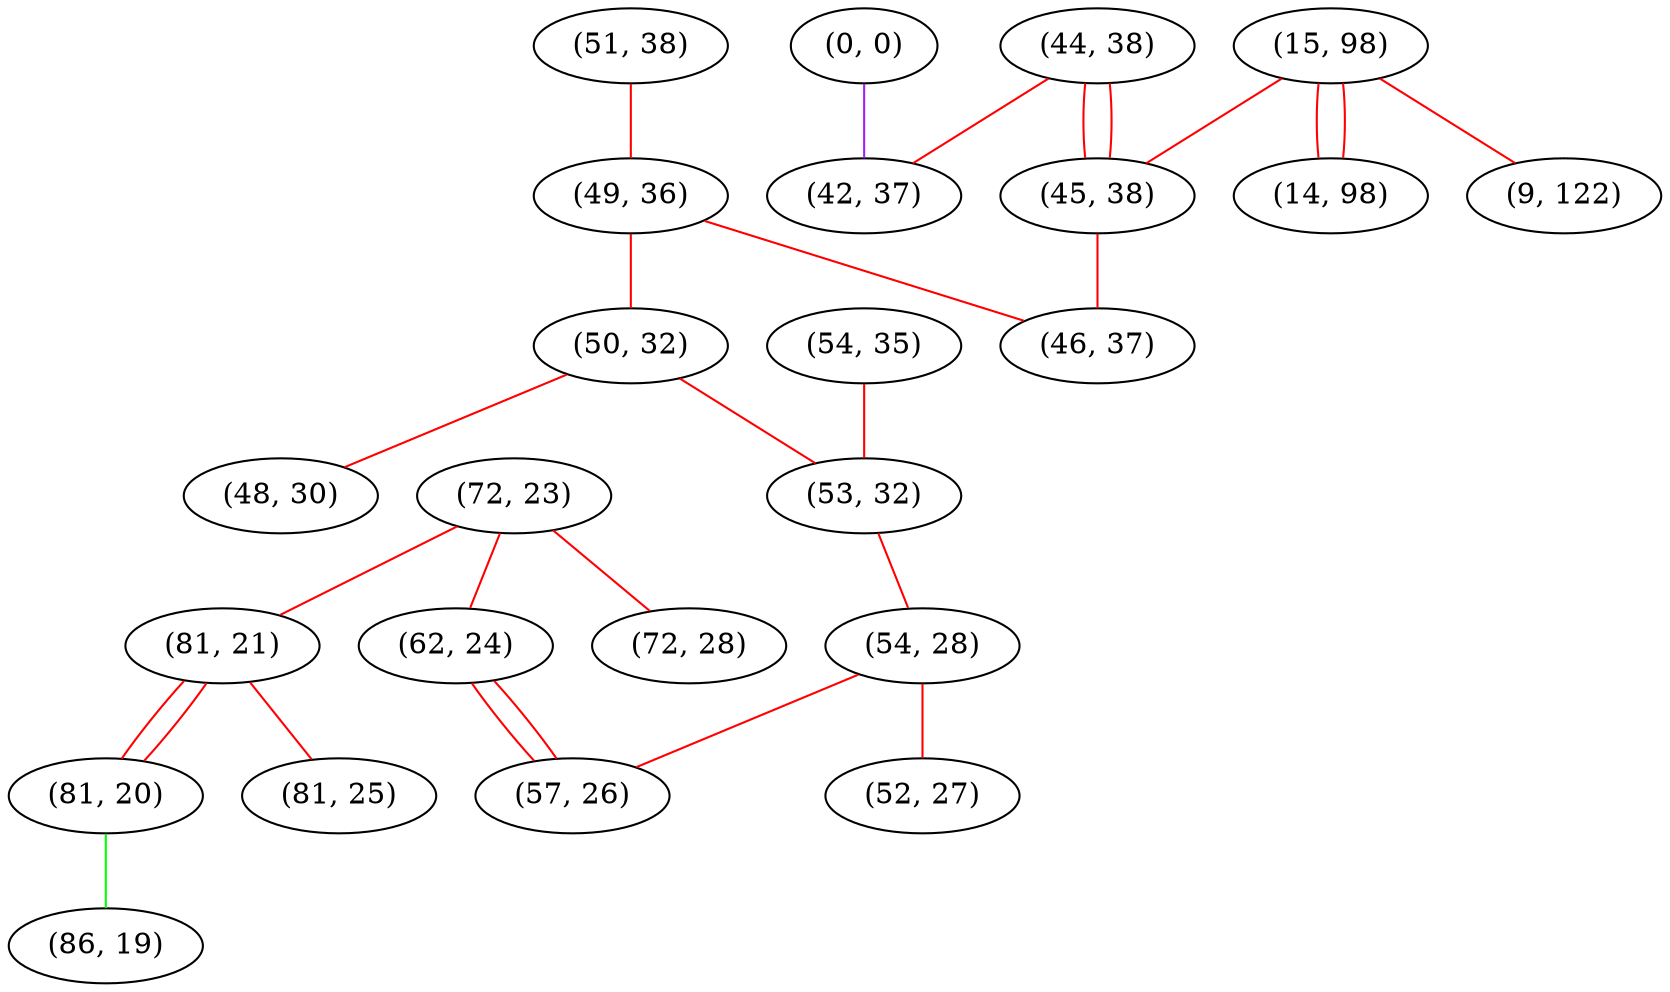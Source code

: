 graph "" {
"(15, 98)";
"(51, 38)";
"(49, 36)";
"(72, 23)";
"(44, 38)";
"(81, 21)";
"(54, 35)";
"(50, 32)";
"(0, 0)";
"(53, 32)";
"(81, 20)";
"(45, 38)";
"(81, 25)";
"(72, 28)";
"(54, 28)";
"(62, 24)";
"(52, 27)";
"(9, 122)";
"(57, 26)";
"(42, 37)";
"(46, 37)";
"(48, 30)";
"(86, 19)";
"(14, 98)";
"(15, 98)" -- "(9, 122)"  [color=red, key=0, weight=1];
"(15, 98)" -- "(45, 38)"  [color=red, key=0, weight=1];
"(15, 98)" -- "(14, 98)"  [color=red, key=0, weight=1];
"(15, 98)" -- "(14, 98)"  [color=red, key=1, weight=1];
"(51, 38)" -- "(49, 36)"  [color=red, key=0, weight=1];
"(49, 36)" -- "(50, 32)"  [color=red, key=0, weight=1];
"(49, 36)" -- "(46, 37)"  [color=red, key=0, weight=1];
"(72, 23)" -- "(81, 21)"  [color=red, key=0, weight=1];
"(72, 23)" -- "(62, 24)"  [color=red, key=0, weight=1];
"(72, 23)" -- "(72, 28)"  [color=red, key=0, weight=1];
"(44, 38)" -- "(45, 38)"  [color=red, key=0, weight=1];
"(44, 38)" -- "(45, 38)"  [color=red, key=1, weight=1];
"(44, 38)" -- "(42, 37)"  [color=red, key=0, weight=1];
"(81, 21)" -- "(81, 20)"  [color=red, key=0, weight=1];
"(81, 21)" -- "(81, 20)"  [color=red, key=1, weight=1];
"(81, 21)" -- "(81, 25)"  [color=red, key=0, weight=1];
"(54, 35)" -- "(53, 32)"  [color=red, key=0, weight=1];
"(50, 32)" -- "(48, 30)"  [color=red, key=0, weight=1];
"(50, 32)" -- "(53, 32)"  [color=red, key=0, weight=1];
"(0, 0)" -- "(42, 37)"  [color=purple, key=0, weight=4];
"(53, 32)" -- "(54, 28)"  [color=red, key=0, weight=1];
"(81, 20)" -- "(86, 19)"  [color=green, key=0, weight=2];
"(45, 38)" -- "(46, 37)"  [color=red, key=0, weight=1];
"(54, 28)" -- "(57, 26)"  [color=red, key=0, weight=1];
"(54, 28)" -- "(52, 27)"  [color=red, key=0, weight=1];
"(62, 24)" -- "(57, 26)"  [color=red, key=0, weight=1];
"(62, 24)" -- "(57, 26)"  [color=red, key=1, weight=1];
}
